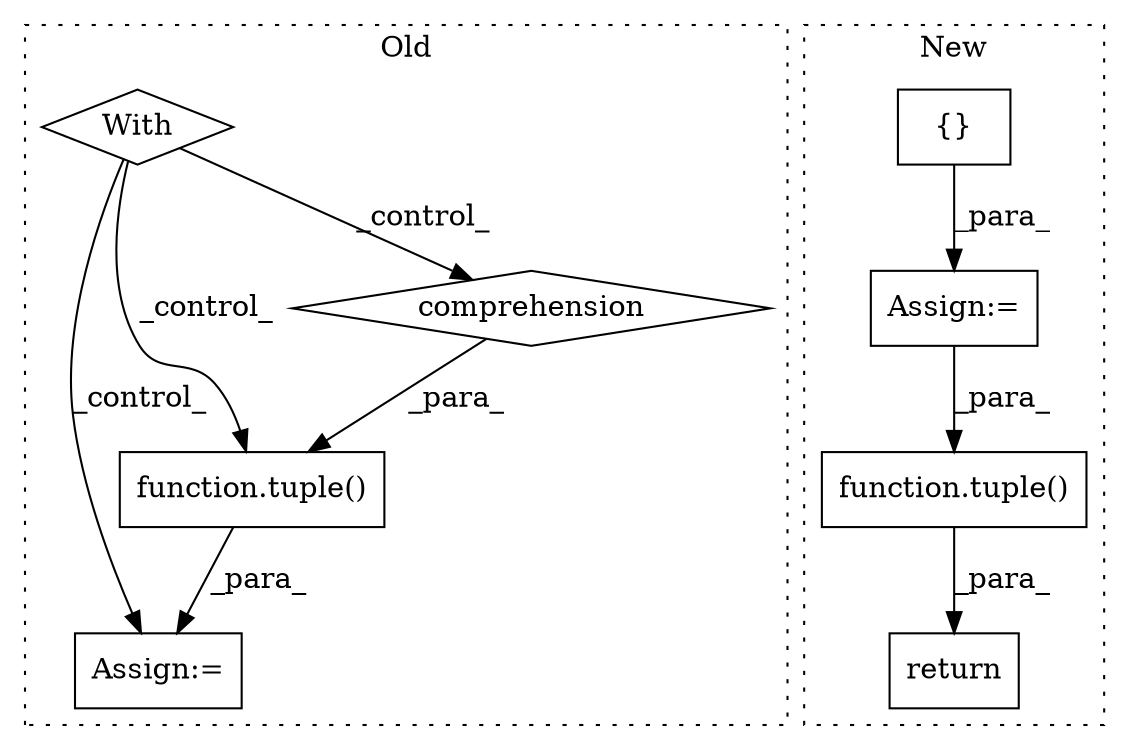 digraph G {
subgraph cluster0 {
1 [label="With" a="39" s="4487,4495" l="5,14" shape="diamond"];
3 [label="Assign:=" a="68" s="4864" l="3" shape="box"];
4 [label="function.tuple()" a="75" s="4867,4874" l="6,27" shape="box"];
6 [label="comprehension" a="45" s="4887" l="3" shape="diamond"];
label = "Old";
style="dotted";
}
subgraph cluster1 {
2 [label="function.tuple()" a="75" s="4936,4946" l="6,33" shape="box"];
5 [label="{}" a="95" s="4139,4656" l="18,14" shape="box"];
7 [label="Assign:=" a="68" s="4136" l="3" shape="box"];
8 [label="return" a="93" s="4992" l="7" shape="box"];
label = "New";
style="dotted";
}
1 -> 3 [label="_control_"];
1 -> 6 [label="_control_"];
1 -> 4 [label="_control_"];
2 -> 8 [label="_para_"];
4 -> 3 [label="_para_"];
5 -> 7 [label="_para_"];
6 -> 4 [label="_para_"];
7 -> 2 [label="_para_"];
}